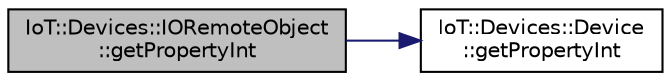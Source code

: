 digraph "IoT::Devices::IORemoteObject::getPropertyInt"
{
 // LATEX_PDF_SIZE
  edge [fontname="Helvetica",fontsize="10",labelfontname="Helvetica",labelfontsize="10"];
  node [fontname="Helvetica",fontsize="10",shape=record];
  rankdir="LR";
  Node1 [label="IoT::Devices::IORemoteObject\l::getPropertyInt",height=0.2,width=0.4,color="black", fillcolor="grey75", style="filled", fontcolor="black",tooltip=" "];
  Node1 -> Node2 [color="midnightblue",fontsize="10",style="solid",fontname="Helvetica"];
  Node2 [label="IoT::Devices::Device\l::getPropertyInt",height=0.2,width=0.4,color="black", fillcolor="white", style="filled",URL="$classIoT_1_1Devices_1_1Device.html#ac70a3ace734131eb1eac3f8d4ae1abd7",tooltip=" "];
}
